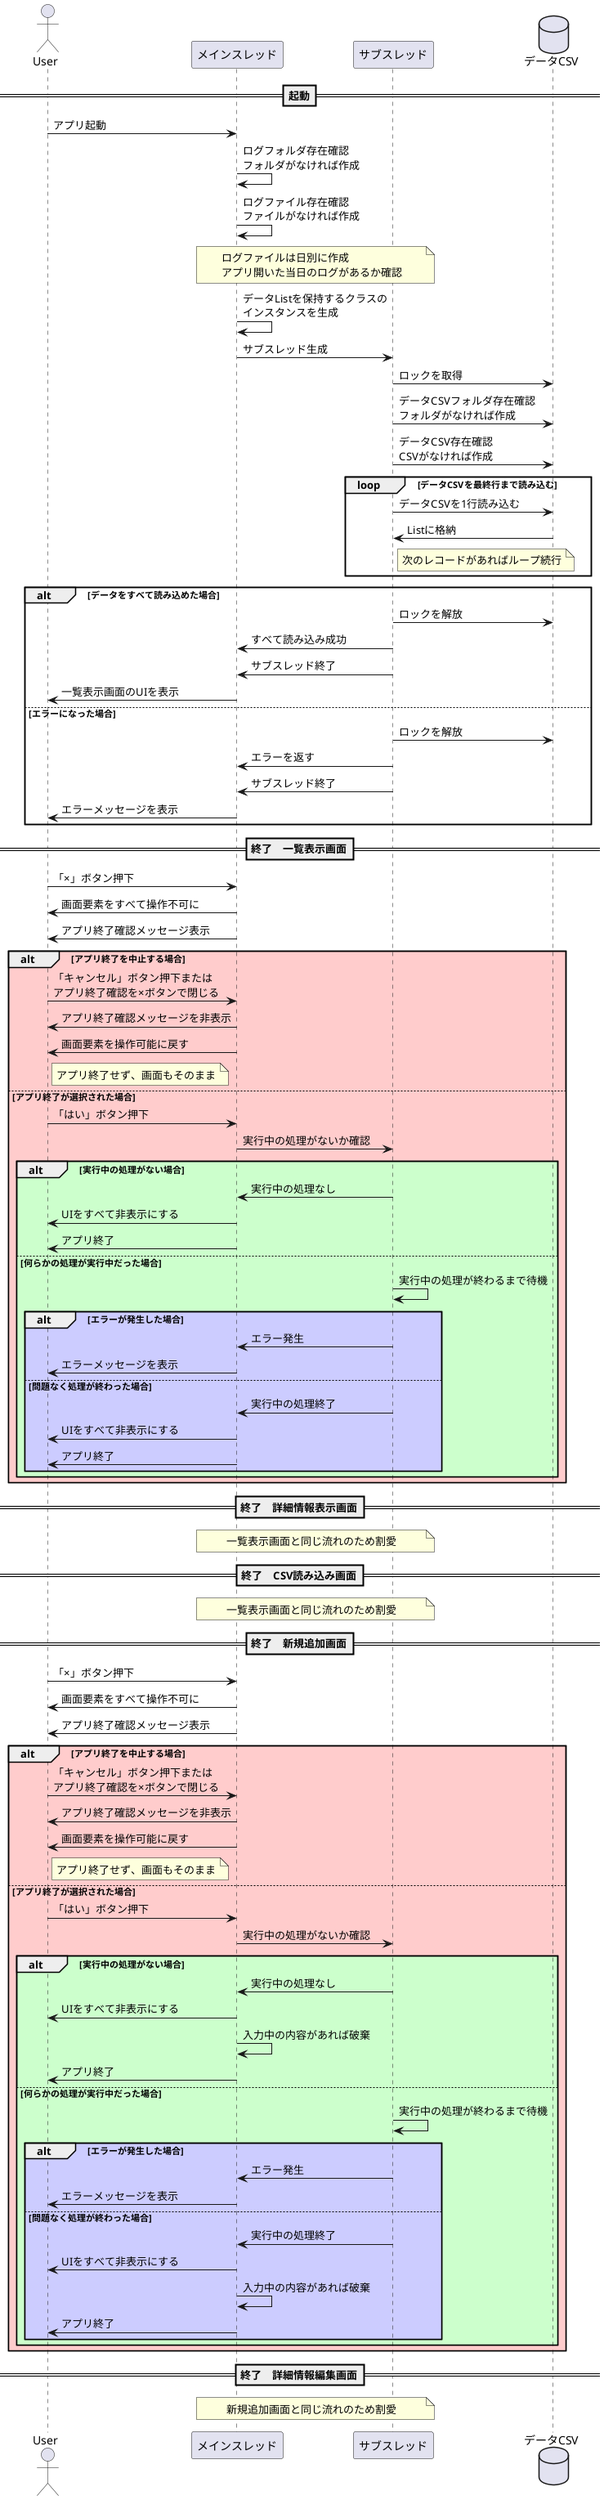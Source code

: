 @startuml start_exit

actor User
participant メインスレッド
participant サブスレッド
database データCSV


==起動==

User -> メインスレッド : アプリ起動
メインスレッド -> メインスレッド : ログフォルダ存在確認\nフォルダがなければ作成
メインスレッド -> メインスレッド : ログファイル存在確認\nファイルがなければ作成
note over メインスレッド, サブスレッド : ログファイルは日別に作成\nアプリ開いた当日のログがあるか確認
メインスレッド -> メインスレッド : データListを保持するクラスの\nインスタンスを生成
メインスレッド -> サブスレッド : サブスレッド生成

サブスレッド -> データCSV : ロックを取得
サブスレッド -> データCSV : データCSVフォルダ存在確認\nフォルダがなければ作成
サブスレッド -> データCSV : データCSV存在確認\nCSVがなければ作成
loop データCSVを最終行まで読み込む
    サブスレッド -> データCSV : データCSVを1行読み込む
    データCSV -> サブスレッド : Listに格納
    note right of サブスレッド : 次のレコードがあればループ続行
end
alt データをすべて読み込めた場合
    サブスレッド -> データCSV : ロックを解放
    サブスレッド -> メインスレッド : すべて読み込み成功
    サブスレッド -> メインスレッド : サブスレッド終了
    メインスレッド -> User : 一覧表示画面のUIを表示
else エラーになった場合
    サブスレッド -> データCSV : ロックを解放
    サブスレッド -> メインスレッド : エラーを返す
    サブスレッド -> メインスレッド : サブスレッド終了
    メインスレッド -> User : エラーメッセージを表示
end


==終了　一覧表示画面==

User -> メインスレッド : 「×」ボタン押下
メインスレッド -> User : 画面要素をすべて操作不可に
メインスレッド -> User : アプリ終了確認メッセージ表示
alt #ffcccc アプリ終了を中止する場合
    User -> メインスレッド : 「キャンセル」ボタン押下または\nアプリ終了確認を×ボタンで閉じる
    メインスレッド -> User : アプリ終了確認メッセージを非表示
    メインスレッド -> User : 画面要素を操作可能に戻す
    note right of User :アプリ終了せず、画面もそのまま
else アプリ終了が選択された場合
    User -> メインスレッド : 「はい」ボタン押下
    メインスレッド -> サブスレッド : 実行中の処理がないか確認
    alt #ccffcc 実行中の処理がない場合
        サブスレッド -> メインスレッド : 実行中の処理なし
        メインスレッド -> User : UIをすべて非表示にする
        メインスレッド -> User : アプリ終了
    else 何らかの処理が実行中だった場合
        サブスレッド -> サブスレッド : 実行中の処理が終わるまで待機
        alt #ccccff エラーが発生した場合
            サブスレッド -> メインスレッド : エラー発生
            メインスレッド -> User : エラーメッセージを表示
        else 問題なく処理が終わった場合
            サブスレッド -> メインスレッド : 実行中の処理終了
            メインスレッド -> User : UIをすべて非表示にする
            メインスレッド ->User : アプリ終了
        end
    end
end


==終了　詳細情報表示画面==

note over メインスレッド, サブスレッド : 一覧表示画面と同じ流れのため割愛


==終了　CSV読み込み画面==

note over メインスレッド, サブスレッド : 一覧表示画面と同じ流れのため割愛


==終了　新規追加画面==

User -> メインスレッド : 「×」ボタン押下
メインスレッド -> User : 画面要素をすべて操作不可に
メインスレッド -> User : アプリ終了確認メッセージ表示
alt #ffcccc アプリ終了を中止する場合
    User -> メインスレッド : 「キャンセル」ボタン押下または\nアプリ終了確認を×ボタンで閉じる
    メインスレッド -> User : アプリ終了確認メッセージを非表示
    メインスレッド -> User : 画面要素を操作可能に戻す
    note right of User :アプリ終了せず、画面もそのまま
else アプリ終了が選択された場合
    User -> メインスレッド : 「はい」ボタン押下
    メインスレッド -> サブスレッド : 実行中の処理がないか確認
    alt #ccffcc 実行中の処理がない場合
        サブスレッド -> メインスレッド : 実行中の処理なし
        メインスレッド -> User : UIをすべて非表示にする
        メインスレッド -> メインスレッド : 入力中の内容があれば破棄
        メインスレッド -> User : アプリ終了
    else 何らかの処理が実行中だった場合
        サブスレッド -> サブスレッド : 実行中の処理が終わるまで待機
        alt #ccccff エラーが発生した場合
            サブスレッド -> メインスレッド : エラー発生
            メインスレッド -> User : エラーメッセージを表示
        else 問題なく処理が終わった場合
            サブスレッド -> メインスレッド : 実行中の処理終了
            メインスレッド -> User : UIをすべて非表示にする
        メインスレッド -> メインスレッド : 入力中の内容があれば破棄
            メインスレッド ->User : アプリ終了
        end
    end
end


==終了　詳細情報編集画面==

note over メインスレッド, サブスレッド : 新規追加画面と同じ流れのため割愛
@enduml